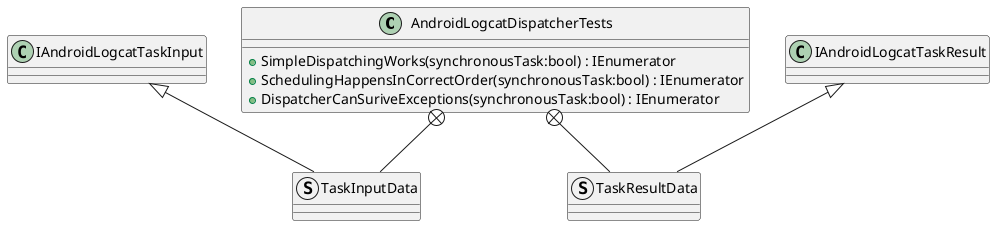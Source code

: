 @startuml
class AndroidLogcatDispatcherTests {
    + SimpleDispatchingWorks(synchronousTask:bool) : IEnumerator
    + SchedulingHappensInCorrectOrder(synchronousTask:bool) : IEnumerator
    + DispatcherCanSuriveExceptions(synchronousTask:bool) : IEnumerator
}
struct TaskInputData {
}
struct TaskResultData {
}
AndroidLogcatDispatcherTests +-- TaskInputData
IAndroidLogcatTaskInput <|-- TaskInputData
AndroidLogcatDispatcherTests +-- TaskResultData
IAndroidLogcatTaskResult <|-- TaskResultData
@enduml
